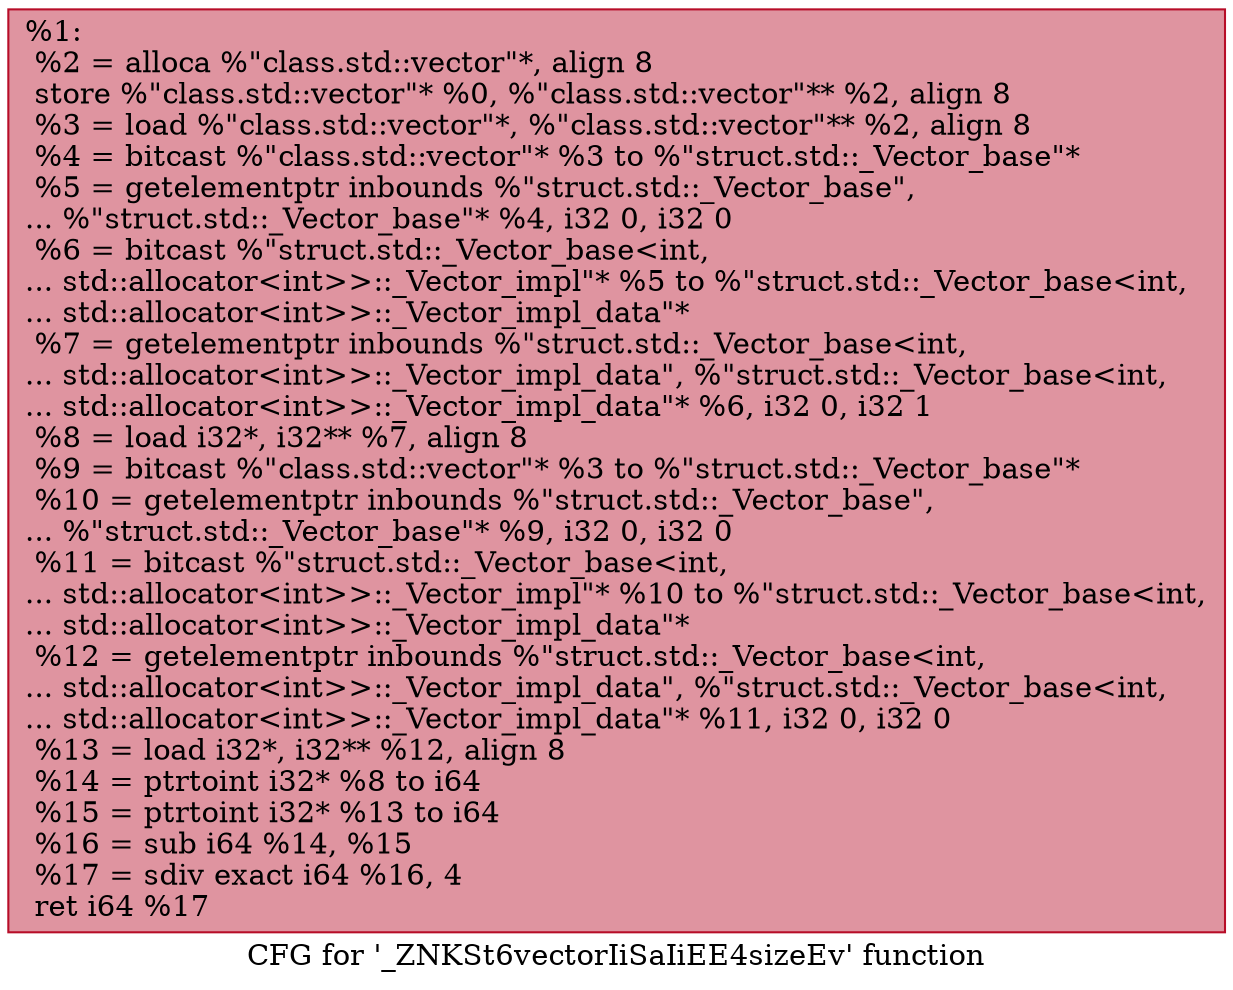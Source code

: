 digraph "CFG for '_ZNKSt6vectorIiSaIiEE4sizeEv' function" {
	label="CFG for '_ZNKSt6vectorIiSaIiEE4sizeEv' function";

	Node0x55d6043bf260 [shape=record,color="#b70d28ff", style=filled, fillcolor="#b70d2870",label="{%1:\l  %2 = alloca %\"class.std::vector\"*, align 8\l  store %\"class.std::vector\"* %0, %\"class.std::vector\"** %2, align 8\l  %3 = load %\"class.std::vector\"*, %\"class.std::vector\"** %2, align 8\l  %4 = bitcast %\"class.std::vector\"* %3 to %\"struct.std::_Vector_base\"*\l  %5 = getelementptr inbounds %\"struct.std::_Vector_base\",\l... %\"struct.std::_Vector_base\"* %4, i32 0, i32 0\l  %6 = bitcast %\"struct.std::_Vector_base\<int,\l... std::allocator\<int\>\>::_Vector_impl\"* %5 to %\"struct.std::_Vector_base\<int,\l... std::allocator\<int\>\>::_Vector_impl_data\"*\l  %7 = getelementptr inbounds %\"struct.std::_Vector_base\<int,\l... std::allocator\<int\>\>::_Vector_impl_data\", %\"struct.std::_Vector_base\<int,\l... std::allocator\<int\>\>::_Vector_impl_data\"* %6, i32 0, i32 1\l  %8 = load i32*, i32** %7, align 8\l  %9 = bitcast %\"class.std::vector\"* %3 to %\"struct.std::_Vector_base\"*\l  %10 = getelementptr inbounds %\"struct.std::_Vector_base\",\l... %\"struct.std::_Vector_base\"* %9, i32 0, i32 0\l  %11 = bitcast %\"struct.std::_Vector_base\<int,\l... std::allocator\<int\>\>::_Vector_impl\"* %10 to %\"struct.std::_Vector_base\<int,\l... std::allocator\<int\>\>::_Vector_impl_data\"*\l  %12 = getelementptr inbounds %\"struct.std::_Vector_base\<int,\l... std::allocator\<int\>\>::_Vector_impl_data\", %\"struct.std::_Vector_base\<int,\l... std::allocator\<int\>\>::_Vector_impl_data\"* %11, i32 0, i32 0\l  %13 = load i32*, i32** %12, align 8\l  %14 = ptrtoint i32* %8 to i64\l  %15 = ptrtoint i32* %13 to i64\l  %16 = sub i64 %14, %15\l  %17 = sdiv exact i64 %16, 4\l  ret i64 %17\l}"];
}
